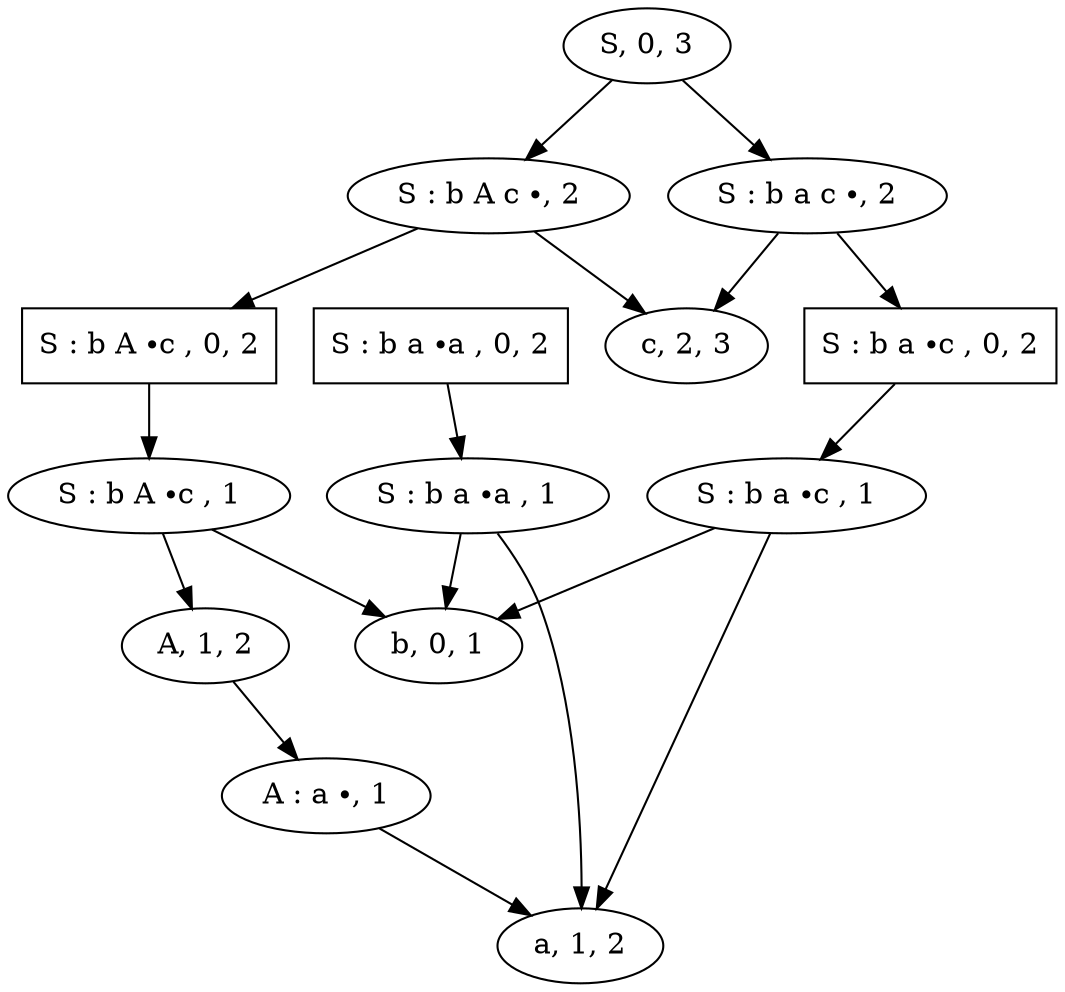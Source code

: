 digraph sppf{
"b, 0, 1" [shape=ellipse]
"a, 1, 2" [shape=ellipse]
"A, 1, 2" [shape=ellipse]
"A, 1, 2" -> "A : a ∙, 1"
"c, 2, 3" [shape=ellipse]
"S, 0, 3" [shape=ellipse]
"S, 0, 3" -> "S : b A c ∙, 2"
"S, 0, 3" -> "S : b a c ∙, 2"
"S : b A ∙c , 0, 2" [shape=box]
"S : b A ∙c , 0, 2" -> "S : b A ∙c , 1"
"S : b a ∙a , 0, 2" [shape=box]
"S : b a ∙a , 0, 2" -> "S : b a ∙a , 1"
"S : b a ∙c , 0, 2" [shape=box]
"S : b a ∙c , 0, 2" -> "S : b a ∙c , 1"
"S : b a ∙a , 1" [shape=ellipse]
"S : b a ∙a , 1" -> "b, 0, 1"
"S : b a ∙a , 1" -> "a, 1, 2"
"S : b a ∙c , 1" [shape=ellipse]
"S : b a ∙c , 1" -> "b, 0, 1"
"S : b a ∙c , 1" -> "a, 1, 2"
"S : b a c ∙, 2" [shape=ellipse]
"S : b a c ∙, 2" -> "S : b a ∙c , 0, 2"
"S : b a c ∙, 2" -> "c, 2, 3"
"A : a ∙, 1" [shape=ellipse]
"A : a ∙, 1" -> "a, 1, 2"
"S : b A ∙c , 1" [shape=ellipse]
"S : b A ∙c , 1" -> "b, 0, 1"
"S : b A ∙c , 1" -> "A, 1, 2"
"S : b A c ∙, 2" [shape=ellipse]
"S : b A c ∙, 2" -> "S : b A ∙c , 0, 2"
"S : b A c ∙, 2" -> "c, 2, 3"
}

